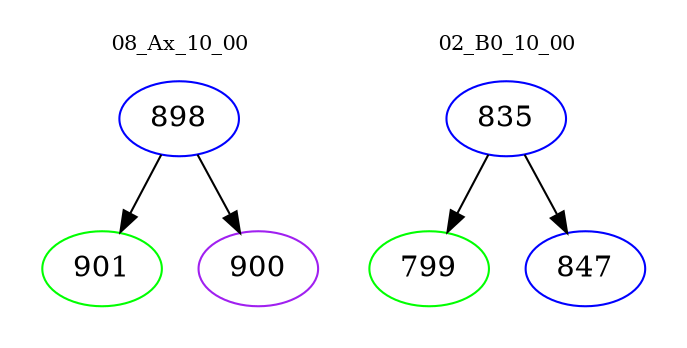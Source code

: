 digraph{
subgraph cluster_0 {
color = white
label = "08_Ax_10_00";
fontsize=10;
T0_898 [label="898", color="blue"]
T0_898 -> T0_901 [color="black"]
T0_901 [label="901", color="green"]
T0_898 -> T0_900 [color="black"]
T0_900 [label="900", color="purple"]
}
subgraph cluster_1 {
color = white
label = "02_B0_10_00";
fontsize=10;
T1_835 [label="835", color="blue"]
T1_835 -> T1_799 [color="black"]
T1_799 [label="799", color="green"]
T1_835 -> T1_847 [color="black"]
T1_847 [label="847", color="blue"]
}
}
